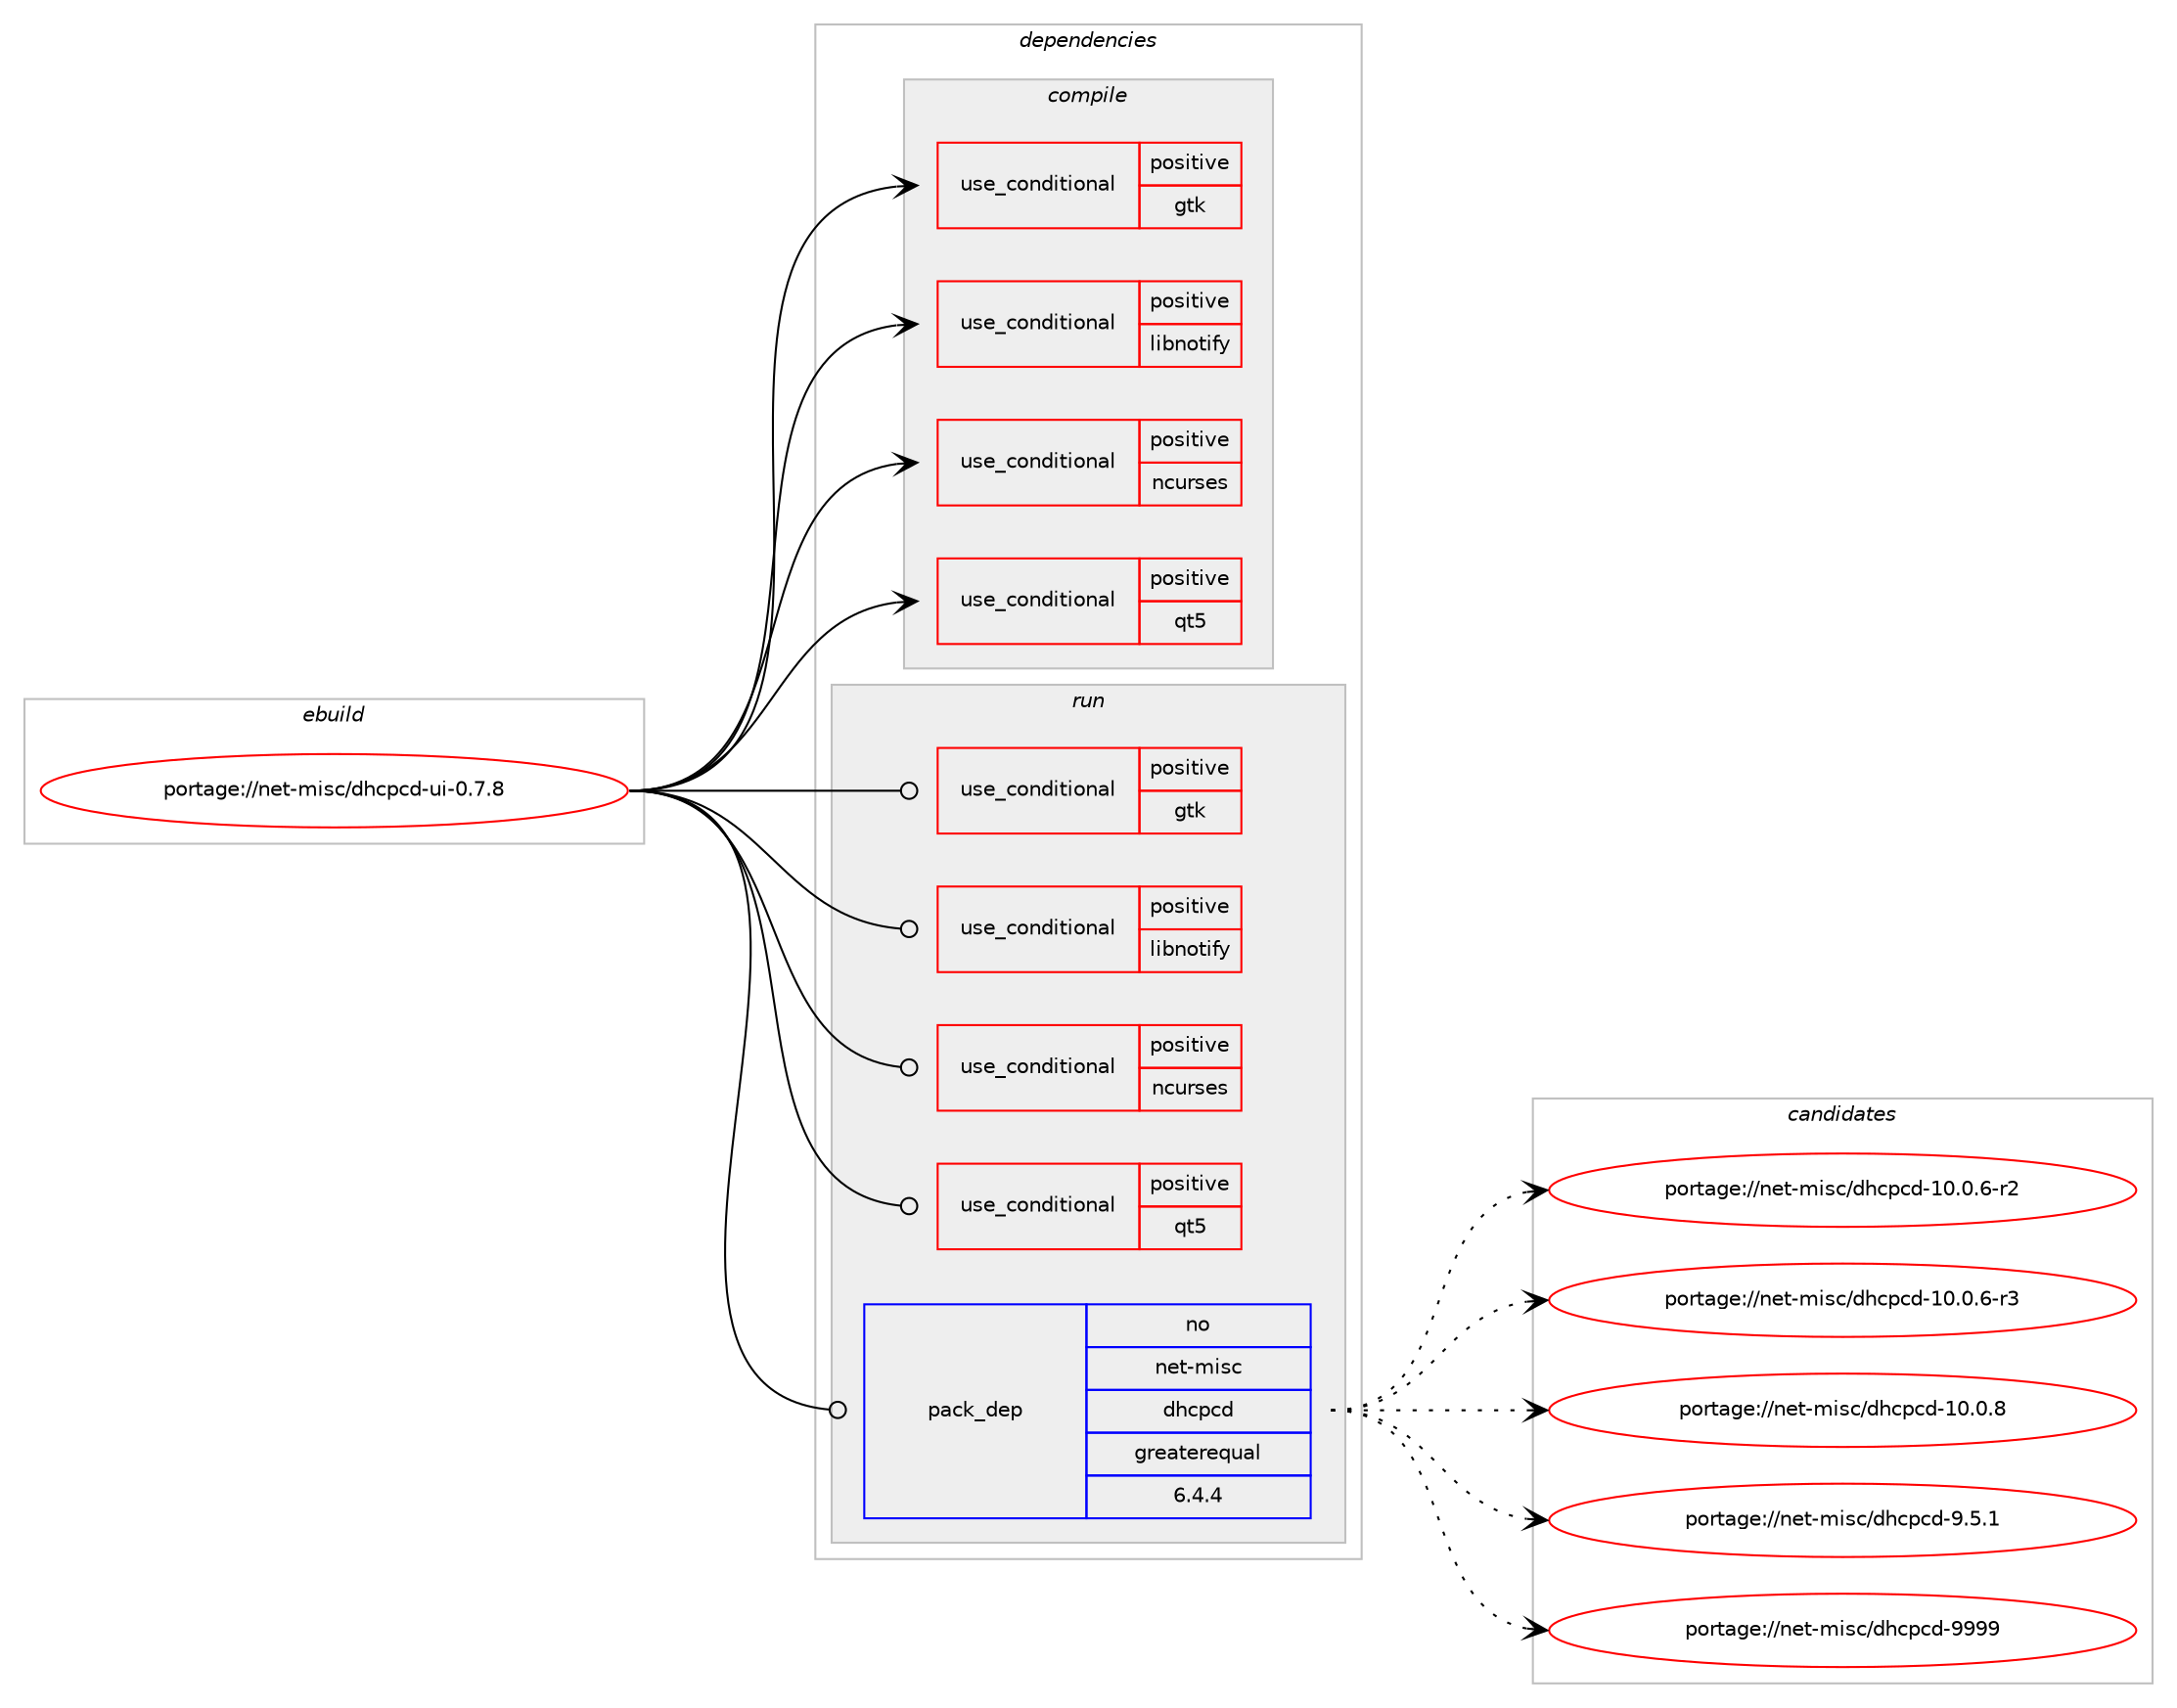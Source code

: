 digraph prolog {

# *************
# Graph options
# *************

newrank=true;
concentrate=true;
compound=true;
graph [rankdir=LR,fontname=Helvetica,fontsize=10,ranksep=1.5];#, ranksep=2.5, nodesep=0.2];
edge  [arrowhead=vee];
node  [fontname=Helvetica,fontsize=10];

# **********
# The ebuild
# **********

subgraph cluster_leftcol {
color=gray;
rank=same;
label=<<i>ebuild</i>>;
id [label="portage://net-misc/dhcpcd-ui-0.7.8", color=red, width=4, href="../net-misc/dhcpcd-ui-0.7.8.svg"];
}

# ****************
# The dependencies
# ****************

subgraph cluster_midcol {
color=gray;
label=<<i>dependencies</i>>;
subgraph cluster_compile {
fillcolor="#eeeeee";
style=filled;
label=<<i>compile</i>>;
subgraph cond94448 {
dependency187621 [label=<<TABLE BORDER="0" CELLBORDER="1" CELLSPACING="0" CELLPADDING="4"><TR><TD ROWSPAN="3" CELLPADDING="10">use_conditional</TD></TR><TR><TD>positive</TD></TR><TR><TD>gtk</TD></TR></TABLE>>, shape=none, color=red];
# *** BEGIN UNKNOWN DEPENDENCY TYPE (TODO) ***
# dependency187621 -> package_dependency(portage://net-misc/dhcpcd-ui-0.7.8,install,no,dev-libs,glib,none,[,,],[slot(2)],[])
# *** END UNKNOWN DEPENDENCY TYPE (TODO) ***

# *** BEGIN UNKNOWN DEPENDENCY TYPE (TODO) ***
# dependency187621 -> package_dependency(portage://net-misc/dhcpcd-ui-0.7.8,install,no,x11-libs,gdk-pixbuf,none,[,,],[slot(2)],[])
# *** END UNKNOWN DEPENDENCY TYPE (TODO) ***

# *** BEGIN UNKNOWN DEPENDENCY TYPE (TODO) ***
# dependency187621 -> package_dependency(portage://net-misc/dhcpcd-ui-0.7.8,install,no,x11-libs,gtk+,none,[,,],[slot(3)],[])
# *** END UNKNOWN DEPENDENCY TYPE (TODO) ***

}
id:e -> dependency187621:w [weight=20,style="solid",arrowhead="vee"];
subgraph cond94449 {
dependency187622 [label=<<TABLE BORDER="0" CELLBORDER="1" CELLSPACING="0" CELLPADDING="4"><TR><TD ROWSPAN="3" CELLPADDING="10">use_conditional</TD></TR><TR><TD>positive</TD></TR><TR><TD>libnotify</TD></TR></TABLE>>, shape=none, color=red];
# *** BEGIN UNKNOWN DEPENDENCY TYPE (TODO) ***
# dependency187622 -> package_dependency(portage://net-misc/dhcpcd-ui-0.7.8,install,no,x11-libs,libnotify,none,[,,],[],[])
# *** END UNKNOWN DEPENDENCY TYPE (TODO) ***

}
id:e -> dependency187622:w [weight=20,style="solid",arrowhead="vee"];
subgraph cond94450 {
dependency187623 [label=<<TABLE BORDER="0" CELLBORDER="1" CELLSPACING="0" CELLPADDING="4"><TR><TD ROWSPAN="3" CELLPADDING="10">use_conditional</TD></TR><TR><TD>positive</TD></TR><TR><TD>ncurses</TD></TR></TABLE>>, shape=none, color=red];
# *** BEGIN UNKNOWN DEPENDENCY TYPE (TODO) ***
# dependency187623 -> package_dependency(portage://net-misc/dhcpcd-ui-0.7.8,install,no,sys-libs,ncurses,none,[,,],[slot(0),equal],[])
# *** END UNKNOWN DEPENDENCY TYPE (TODO) ***

}
id:e -> dependency187623:w [weight=20,style="solid",arrowhead="vee"];
subgraph cond94451 {
dependency187624 [label=<<TABLE BORDER="0" CELLBORDER="1" CELLSPACING="0" CELLPADDING="4"><TR><TD ROWSPAN="3" CELLPADDING="10">use_conditional</TD></TR><TR><TD>positive</TD></TR><TR><TD>qt5</TD></TR></TABLE>>, shape=none, color=red];
# *** BEGIN UNKNOWN DEPENDENCY TYPE (TODO) ***
# dependency187624 -> package_dependency(portage://net-misc/dhcpcd-ui-0.7.8,install,no,dev-qt,qtcore,none,[,,],[slot(5)],[])
# *** END UNKNOWN DEPENDENCY TYPE (TODO) ***

# *** BEGIN UNKNOWN DEPENDENCY TYPE (TODO) ***
# dependency187624 -> package_dependency(portage://net-misc/dhcpcd-ui-0.7.8,install,no,dev-qt,qtgui,none,[,,],[slot(5)],[])
# *** END UNKNOWN DEPENDENCY TYPE (TODO) ***

# *** BEGIN UNKNOWN DEPENDENCY TYPE (TODO) ***
# dependency187624 -> package_dependency(portage://net-misc/dhcpcd-ui-0.7.8,install,no,dev-qt,qtwidgets,none,[,,],[slot(5)],[])
# *** END UNKNOWN DEPENDENCY TYPE (TODO) ***

# *** BEGIN UNKNOWN DEPENDENCY TYPE (TODO) ***
# dependency187624 -> package_dependency(portage://net-misc/dhcpcd-ui-0.7.8,install,no,media-libs,mesa,none,[,,],[],[])
# *** END UNKNOWN DEPENDENCY TYPE (TODO) ***

}
id:e -> dependency187624:w [weight=20,style="solid",arrowhead="vee"];
# *** BEGIN UNKNOWN DEPENDENCY TYPE (TODO) ***
# id -> package_dependency(portage://net-misc/dhcpcd-ui-0.7.8,install,no,dev-util,desktop-file-utils,none,[,,],[],[])
# *** END UNKNOWN DEPENDENCY TYPE (TODO) ***

# *** BEGIN UNKNOWN DEPENDENCY TYPE (TODO) ***
# id -> package_dependency(portage://net-misc/dhcpcd-ui-0.7.8,install,no,x11-misc,shared-mime-info,none,[,,],[],[])
# *** END UNKNOWN DEPENDENCY TYPE (TODO) ***

}
subgraph cluster_compileandrun {
fillcolor="#eeeeee";
style=filled;
label=<<i>compile and run</i>>;
}
subgraph cluster_run {
fillcolor="#eeeeee";
style=filled;
label=<<i>run</i>>;
subgraph cond94452 {
dependency187625 [label=<<TABLE BORDER="0" CELLBORDER="1" CELLSPACING="0" CELLPADDING="4"><TR><TD ROWSPAN="3" CELLPADDING="10">use_conditional</TD></TR><TR><TD>positive</TD></TR><TR><TD>gtk</TD></TR></TABLE>>, shape=none, color=red];
# *** BEGIN UNKNOWN DEPENDENCY TYPE (TODO) ***
# dependency187625 -> package_dependency(portage://net-misc/dhcpcd-ui-0.7.8,run,no,dev-libs,glib,none,[,,],[slot(2)],[])
# *** END UNKNOWN DEPENDENCY TYPE (TODO) ***

# *** BEGIN UNKNOWN DEPENDENCY TYPE (TODO) ***
# dependency187625 -> package_dependency(portage://net-misc/dhcpcd-ui-0.7.8,run,no,x11-libs,gdk-pixbuf,none,[,,],[slot(2)],[])
# *** END UNKNOWN DEPENDENCY TYPE (TODO) ***

# *** BEGIN UNKNOWN DEPENDENCY TYPE (TODO) ***
# dependency187625 -> package_dependency(portage://net-misc/dhcpcd-ui-0.7.8,run,no,x11-libs,gtk+,none,[,,],[slot(3)],[])
# *** END UNKNOWN DEPENDENCY TYPE (TODO) ***

}
id:e -> dependency187625:w [weight=20,style="solid",arrowhead="odot"];
subgraph cond94453 {
dependency187626 [label=<<TABLE BORDER="0" CELLBORDER="1" CELLSPACING="0" CELLPADDING="4"><TR><TD ROWSPAN="3" CELLPADDING="10">use_conditional</TD></TR><TR><TD>positive</TD></TR><TR><TD>libnotify</TD></TR></TABLE>>, shape=none, color=red];
# *** BEGIN UNKNOWN DEPENDENCY TYPE (TODO) ***
# dependency187626 -> package_dependency(portage://net-misc/dhcpcd-ui-0.7.8,run,no,x11-libs,libnotify,none,[,,],[],[])
# *** END UNKNOWN DEPENDENCY TYPE (TODO) ***

}
id:e -> dependency187626:w [weight=20,style="solid",arrowhead="odot"];
subgraph cond94454 {
dependency187627 [label=<<TABLE BORDER="0" CELLBORDER="1" CELLSPACING="0" CELLPADDING="4"><TR><TD ROWSPAN="3" CELLPADDING="10">use_conditional</TD></TR><TR><TD>positive</TD></TR><TR><TD>ncurses</TD></TR></TABLE>>, shape=none, color=red];
# *** BEGIN UNKNOWN DEPENDENCY TYPE (TODO) ***
# dependency187627 -> package_dependency(portage://net-misc/dhcpcd-ui-0.7.8,run,no,sys-libs,ncurses,none,[,,],[slot(0),equal],[])
# *** END UNKNOWN DEPENDENCY TYPE (TODO) ***

}
id:e -> dependency187627:w [weight=20,style="solid",arrowhead="odot"];
subgraph cond94455 {
dependency187628 [label=<<TABLE BORDER="0" CELLBORDER="1" CELLSPACING="0" CELLPADDING="4"><TR><TD ROWSPAN="3" CELLPADDING="10">use_conditional</TD></TR><TR><TD>positive</TD></TR><TR><TD>qt5</TD></TR></TABLE>>, shape=none, color=red];
# *** BEGIN UNKNOWN DEPENDENCY TYPE (TODO) ***
# dependency187628 -> package_dependency(portage://net-misc/dhcpcd-ui-0.7.8,run,no,dev-qt,qtcore,none,[,,],[slot(5)],[])
# *** END UNKNOWN DEPENDENCY TYPE (TODO) ***

# *** BEGIN UNKNOWN DEPENDENCY TYPE (TODO) ***
# dependency187628 -> package_dependency(portage://net-misc/dhcpcd-ui-0.7.8,run,no,dev-qt,qtgui,none,[,,],[slot(5)],[])
# *** END UNKNOWN DEPENDENCY TYPE (TODO) ***

# *** BEGIN UNKNOWN DEPENDENCY TYPE (TODO) ***
# dependency187628 -> package_dependency(portage://net-misc/dhcpcd-ui-0.7.8,run,no,dev-qt,qtwidgets,none,[,,],[slot(5)],[])
# *** END UNKNOWN DEPENDENCY TYPE (TODO) ***

# *** BEGIN UNKNOWN DEPENDENCY TYPE (TODO) ***
# dependency187628 -> package_dependency(portage://net-misc/dhcpcd-ui-0.7.8,run,no,media-libs,mesa,none,[,,],[],[])
# *** END UNKNOWN DEPENDENCY TYPE (TODO) ***

}
id:e -> dependency187628:w [weight=20,style="solid",arrowhead="odot"];
subgraph pack90562 {
dependency187629 [label=<<TABLE BORDER="0" CELLBORDER="1" CELLSPACING="0" CELLPADDING="4" WIDTH="220"><TR><TD ROWSPAN="6" CELLPADDING="30">pack_dep</TD></TR><TR><TD WIDTH="110">no</TD></TR><TR><TD>net-misc</TD></TR><TR><TD>dhcpcd</TD></TR><TR><TD>greaterequal</TD></TR><TR><TD>6.4.4</TD></TR></TABLE>>, shape=none, color=blue];
}
id:e -> dependency187629:w [weight=20,style="solid",arrowhead="odot"];
}
}

# **************
# The candidates
# **************

subgraph cluster_choices {
rank=same;
color=gray;
label=<<i>candidates</i>>;

subgraph choice90562 {
color=black;
nodesep=1;
choice1101011164510910511599471001049911299100454948464846544511450 [label="portage://net-misc/dhcpcd-10.0.6-r2", color=red, width=4,href="../net-misc/dhcpcd-10.0.6-r2.svg"];
choice1101011164510910511599471001049911299100454948464846544511451 [label="portage://net-misc/dhcpcd-10.0.6-r3", color=red, width=4,href="../net-misc/dhcpcd-10.0.6-r3.svg"];
choice110101116451091051159947100104991129910045494846484656 [label="portage://net-misc/dhcpcd-10.0.8", color=red, width=4,href="../net-misc/dhcpcd-10.0.8.svg"];
choice1101011164510910511599471001049911299100455746534649 [label="portage://net-misc/dhcpcd-9.5.1", color=red, width=4,href="../net-misc/dhcpcd-9.5.1.svg"];
choice11010111645109105115994710010499112991004557575757 [label="portage://net-misc/dhcpcd-9999", color=red, width=4,href="../net-misc/dhcpcd-9999.svg"];
dependency187629:e -> choice1101011164510910511599471001049911299100454948464846544511450:w [style=dotted,weight="100"];
dependency187629:e -> choice1101011164510910511599471001049911299100454948464846544511451:w [style=dotted,weight="100"];
dependency187629:e -> choice110101116451091051159947100104991129910045494846484656:w [style=dotted,weight="100"];
dependency187629:e -> choice1101011164510910511599471001049911299100455746534649:w [style=dotted,weight="100"];
dependency187629:e -> choice11010111645109105115994710010499112991004557575757:w [style=dotted,weight="100"];
}
}

}
